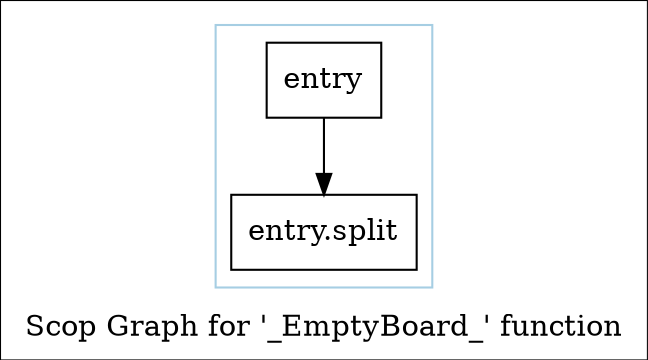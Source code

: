 digraph "Scop Graph for '_EmptyBoard_' function" {
	label="Scop Graph for '_EmptyBoard_' function";

	Node0xd28c6c0 [shape=record,label="{entry}"];
	Node0xd28c6c0 -> Node0xd29ca30;
	Node0xd29ca30 [shape=record,label="{entry.split}"];
	colorscheme = "paired12"
        subgraph cluster_0xd186e80 {
          label = "";
          style = solid;
          color = 1
          Node0xd28c6c0;
          Node0xd29ca30;
        }
}
